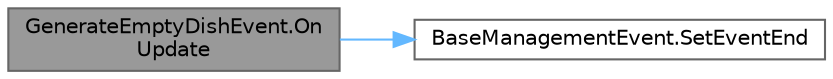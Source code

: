digraph "GenerateEmptyDishEvent.OnUpdate"
{
 // LATEX_PDF_SIZE
  bgcolor="transparent";
  edge [fontname=Helvetica,fontsize=10,labelfontname=Helvetica,labelfontsize=10];
  node [fontname=Helvetica,fontsize=10,shape=box,height=0.2,width=0.4];
  rankdir="LR";
  Node1 [id="Node000001",label="GenerateEmptyDishEvent.On\lUpdate",height=0.2,width=0.4,color="gray40", fillcolor="grey60", style="filled", fontcolor="black",tooltip="イベント実行処理"];
  Node1 -> Node2 [id="edge1_Node000001_Node000002",color="steelblue1",style="solid",tooltip=" "];
  Node2 [id="Node000002",label="BaseManagementEvent.SetEventEnd",height=0.2,width=0.4,color="grey40", fillcolor="white", style="filled",URL="$class_base_management_event.html#a2ad6093da5ea506264fc54a5dd7f03c0",tooltip="イベント終了処理 イベントの解決での終了か失敗での終了か指定できる"];
}
